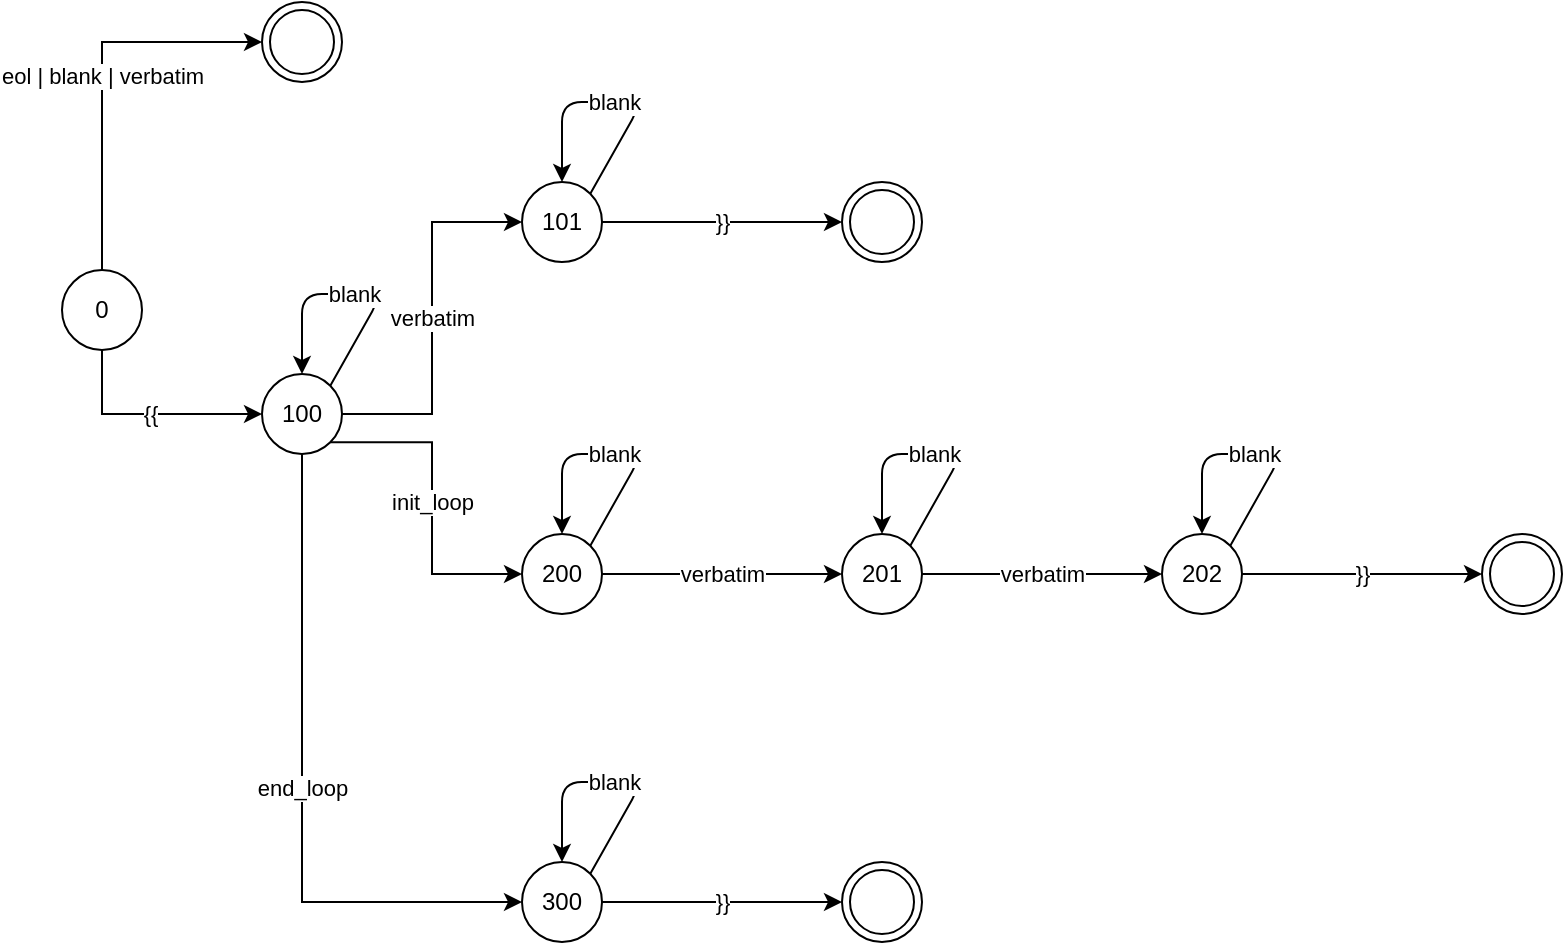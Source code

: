 <mxfile version="12.1.9" type="device" pages="1"><diagram name="Page-1" id="42789a77-a242-8287-6e28-9cd8cfd52e62"><mxGraphModel dx="1563" dy="619" grid="1" gridSize="10" guides="1" tooltips="1" connect="1" arrows="1" fold="1" page="1" pageScale="1" pageWidth="1100" pageHeight="850" background="#ffffff" math="0" shadow="0"><root><mxCell id="0"/><mxCell id="1" parent="0"/><mxCell id="oApYuQW0QhjmxeazyKxI-6" value="eol | blank | verbatim" style="edgeStyle=orthogonalEdgeStyle;rounded=0;orthogonalLoop=1;jettySize=auto;html=1;exitX=0.5;exitY=0;exitDx=0;exitDy=0;entryX=0;entryY=0.5;entryDx=0;entryDy=0;" edge="1" parent="1" source="oApYuQW0QhjmxeazyKxI-1" target="oApYuQW0QhjmxeazyKxI-2"><mxGeometry relative="1" as="geometry"/></mxCell><mxCell id="oApYuQW0QhjmxeazyKxI-7" value="{{" style="edgeStyle=orthogonalEdgeStyle;rounded=0;orthogonalLoop=1;jettySize=auto;html=1;exitX=0.5;exitY=1;exitDx=0;exitDy=0;entryX=0;entryY=0.5;entryDx=0;entryDy=0;" edge="1" parent="1" source="oApYuQW0QhjmxeazyKxI-1" target="oApYuQW0QhjmxeazyKxI-3"><mxGeometry relative="1" as="geometry"/></mxCell><mxCell id="oApYuQW0QhjmxeazyKxI-1" value="0" style="ellipse;whiteSpace=wrap;html=1;aspect=fixed;" vertex="1" parent="1"><mxGeometry x="50" y="384" width="40" height="40" as="geometry"/></mxCell><mxCell id="oApYuQW0QhjmxeazyKxI-2" value="" style="ellipse;shape=doubleEllipse;whiteSpace=wrap;html=1;aspect=fixed;" vertex="1" parent="1"><mxGeometry x="150" y="250" width="40" height="40" as="geometry"/></mxCell><mxCell id="oApYuQW0QhjmxeazyKxI-15" value="&lt;div&gt;verbatim&lt;/div&gt;" style="edgeStyle=orthogonalEdgeStyle;rounded=0;orthogonalLoop=1;jettySize=auto;html=1;exitX=1;exitY=0.5;exitDx=0;exitDy=0;entryX=0;entryY=0.5;entryDx=0;entryDy=0;" edge="1" parent="1" source="oApYuQW0QhjmxeazyKxI-3" target="oApYuQW0QhjmxeazyKxI-11"><mxGeometry relative="1" as="geometry"/></mxCell><mxCell id="oApYuQW0QhjmxeazyKxI-16" value="init_loop" style="edgeStyle=orthogonalEdgeStyle;rounded=0;orthogonalLoop=1;jettySize=auto;html=1;exitX=1;exitY=1;exitDx=0;exitDy=0;entryX=0;entryY=0.5;entryDx=0;entryDy=0;" edge="1" parent="1" source="oApYuQW0QhjmxeazyKxI-3" target="oApYuQW0QhjmxeazyKxI-13"><mxGeometry relative="1" as="geometry"/></mxCell><mxCell id="oApYuQW0QhjmxeazyKxI-34" value="&lt;div&gt;end_loop&lt;/div&gt;" style="edgeStyle=orthogonalEdgeStyle;rounded=0;orthogonalLoop=1;jettySize=auto;html=1;exitX=0.5;exitY=1;exitDx=0;exitDy=0;entryX=0;entryY=0.5;entryDx=0;entryDy=0;" edge="1" parent="1" source="oApYuQW0QhjmxeazyKxI-3" target="oApYuQW0QhjmxeazyKxI-32"><mxGeometry relative="1" as="geometry"/></mxCell><mxCell id="oApYuQW0QhjmxeazyKxI-3" value="100" style="ellipse;whiteSpace=wrap;html=1;aspect=fixed;" vertex="1" parent="1"><mxGeometry x="150" y="436" width="40" height="40" as="geometry"/></mxCell><mxCell id="oApYuQW0QhjmxeazyKxI-10" value="blank" style="endArrow=classic;html=1;exitX=1;exitY=0;exitDx=0;exitDy=0;entryX=0.5;entryY=0;entryDx=0;entryDy=0;" edge="1" parent="1" source="oApYuQW0QhjmxeazyKxI-3" target="oApYuQW0QhjmxeazyKxI-3"><mxGeometry width="50" height="50" relative="1" as="geometry"><mxPoint x="20" y="546" as="sourcePoint"/><mxPoint x="160" y="366" as="targetPoint"/><Array as="points"><mxPoint x="210" y="396"/><mxPoint x="170" y="396"/></Array></mxGeometry></mxCell><mxCell id="oApYuQW0QhjmxeazyKxI-31" value="}}" style="edgeStyle=orthogonalEdgeStyle;rounded=0;orthogonalLoop=1;jettySize=auto;html=1;exitX=1;exitY=0.5;exitDx=0;exitDy=0;" edge="1" parent="1" source="oApYuQW0QhjmxeazyKxI-11" target="oApYuQW0QhjmxeazyKxI-30"><mxGeometry relative="1" as="geometry"/></mxCell><mxCell id="oApYuQW0QhjmxeazyKxI-11" value="101" style="ellipse;whiteSpace=wrap;html=1;aspect=fixed;" vertex="1" parent="1"><mxGeometry x="280" y="340" width="40" height="40" as="geometry"/></mxCell><mxCell id="oApYuQW0QhjmxeazyKxI-12" value="blank" style="endArrow=classic;html=1;exitX=1;exitY=0;exitDx=0;exitDy=0;entryX=0.5;entryY=0;entryDx=0;entryDy=0;" edge="1" parent="1" source="oApYuQW0QhjmxeazyKxI-11" target="oApYuQW0QhjmxeazyKxI-11"><mxGeometry width="50" height="50" relative="1" as="geometry"><mxPoint x="150" y="450" as="sourcePoint"/><mxPoint x="290" y="270" as="targetPoint"/><Array as="points"><mxPoint x="340" y="300"/><mxPoint x="300" y="300"/></Array></mxGeometry></mxCell><mxCell id="oApYuQW0QhjmxeazyKxI-23" value="verbatim" style="edgeStyle=orthogonalEdgeStyle;rounded=0;orthogonalLoop=1;jettySize=auto;html=1;exitX=1;exitY=0.5;exitDx=0;exitDy=0;entryX=0;entryY=0.5;entryDx=0;entryDy=0;" edge="1" parent="1" source="oApYuQW0QhjmxeazyKxI-13" target="oApYuQW0QhjmxeazyKxI-19"><mxGeometry relative="1" as="geometry"/></mxCell><mxCell id="oApYuQW0QhjmxeazyKxI-13" value="200" style="ellipse;whiteSpace=wrap;html=1;aspect=fixed;" vertex="1" parent="1"><mxGeometry x="280" y="516" width="40" height="40" as="geometry"/></mxCell><mxCell id="oApYuQW0QhjmxeazyKxI-14" value="blank" style="endArrow=classic;html=1;exitX=1;exitY=0;exitDx=0;exitDy=0;entryX=0.5;entryY=0;entryDx=0;entryDy=0;" edge="1" parent="1" source="oApYuQW0QhjmxeazyKxI-13" target="oApYuQW0QhjmxeazyKxI-13"><mxGeometry width="50" height="50" relative="1" as="geometry"><mxPoint x="150" y="626" as="sourcePoint"/><mxPoint x="290" y="446" as="targetPoint"/><Array as="points"><mxPoint x="340" y="476"/><mxPoint x="300" y="476"/></Array></mxGeometry></mxCell><mxCell id="oApYuQW0QhjmxeazyKxI-24" value="&lt;div&gt;verbatim&lt;/div&gt;" style="edgeStyle=orthogonalEdgeStyle;rounded=0;orthogonalLoop=1;jettySize=auto;html=1;exitX=1;exitY=0.5;exitDx=0;exitDy=0;entryX=0;entryY=0.5;entryDx=0;entryDy=0;" edge="1" parent="1" source="oApYuQW0QhjmxeazyKxI-19" target="oApYuQW0QhjmxeazyKxI-21"><mxGeometry relative="1" as="geometry"/></mxCell><mxCell id="oApYuQW0QhjmxeazyKxI-19" value="201" style="ellipse;whiteSpace=wrap;html=1;aspect=fixed;" vertex="1" parent="1"><mxGeometry x="440" y="516" width="40" height="40" as="geometry"/></mxCell><mxCell id="oApYuQW0QhjmxeazyKxI-20" value="blank" style="endArrow=classic;html=1;exitX=1;exitY=0;exitDx=0;exitDy=0;entryX=0.5;entryY=0;entryDx=0;entryDy=0;" edge="1" parent="1" source="oApYuQW0QhjmxeazyKxI-19" target="oApYuQW0QhjmxeazyKxI-19"><mxGeometry width="50" height="50" relative="1" as="geometry"><mxPoint x="310" y="626" as="sourcePoint"/><mxPoint x="450" y="446" as="targetPoint"/><Array as="points"><mxPoint x="500" y="476"/><mxPoint x="460" y="476"/></Array></mxGeometry></mxCell><mxCell id="oApYuQW0QhjmxeazyKxI-27" value="}}" style="edgeStyle=orthogonalEdgeStyle;rounded=0;orthogonalLoop=1;jettySize=auto;html=1;exitX=1;exitY=0.5;exitDx=0;exitDy=0;entryX=0;entryY=0.5;entryDx=0;entryDy=0;" edge="1" parent="1" source="oApYuQW0QhjmxeazyKxI-21" target="oApYuQW0QhjmxeazyKxI-26"><mxGeometry relative="1" as="geometry"/></mxCell><mxCell id="oApYuQW0QhjmxeazyKxI-21" value="202" style="ellipse;whiteSpace=wrap;html=1;aspect=fixed;" vertex="1" parent="1"><mxGeometry x="600" y="516" width="40" height="40" as="geometry"/></mxCell><mxCell id="oApYuQW0QhjmxeazyKxI-22" value="blank" style="endArrow=classic;html=1;exitX=1;exitY=0;exitDx=0;exitDy=0;entryX=0.5;entryY=0;entryDx=0;entryDy=0;" edge="1" parent="1" source="oApYuQW0QhjmxeazyKxI-21" target="oApYuQW0QhjmxeazyKxI-21"><mxGeometry width="50" height="50" relative="1" as="geometry"><mxPoint x="470" y="626" as="sourcePoint"/><mxPoint x="610" y="446" as="targetPoint"/><Array as="points"><mxPoint x="660" y="476"/><mxPoint x="620" y="476"/></Array></mxGeometry></mxCell><mxCell id="oApYuQW0QhjmxeazyKxI-26" value="" style="ellipse;shape=doubleEllipse;whiteSpace=wrap;html=1;aspect=fixed;" vertex="1" parent="1"><mxGeometry x="760" y="516" width="40" height="40" as="geometry"/></mxCell><mxCell id="oApYuQW0QhjmxeazyKxI-30" value="" style="ellipse;shape=doubleEllipse;whiteSpace=wrap;html=1;aspect=fixed;" vertex="1" parent="1"><mxGeometry x="440" y="340" width="40" height="40" as="geometry"/></mxCell><mxCell id="oApYuQW0QhjmxeazyKxI-36" value="}}" style="edgeStyle=orthogonalEdgeStyle;rounded=0;orthogonalLoop=1;jettySize=auto;html=1;exitX=1;exitY=0.5;exitDx=0;exitDy=0;entryX=0;entryY=0.5;entryDx=0;entryDy=0;" edge="1" parent="1" source="oApYuQW0QhjmxeazyKxI-32" target="oApYuQW0QhjmxeazyKxI-35"><mxGeometry relative="1" as="geometry"/></mxCell><mxCell id="oApYuQW0QhjmxeazyKxI-32" value="300" style="ellipse;whiteSpace=wrap;html=1;aspect=fixed;" vertex="1" parent="1"><mxGeometry x="280" y="680" width="40" height="40" as="geometry"/></mxCell><mxCell id="oApYuQW0QhjmxeazyKxI-33" value="blank" style="endArrow=classic;html=1;exitX=1;exitY=0;exitDx=0;exitDy=0;entryX=0.5;entryY=0;entryDx=0;entryDy=0;" edge="1" parent="1" source="oApYuQW0QhjmxeazyKxI-32" target="oApYuQW0QhjmxeazyKxI-32"><mxGeometry width="50" height="50" relative="1" as="geometry"><mxPoint x="150" y="790" as="sourcePoint"/><mxPoint x="290" y="610" as="targetPoint"/><Array as="points"><mxPoint x="340" y="640"/><mxPoint x="300" y="640"/></Array></mxGeometry></mxCell><mxCell id="oApYuQW0QhjmxeazyKxI-35" value="" style="ellipse;shape=doubleEllipse;whiteSpace=wrap;html=1;aspect=fixed;" vertex="1" parent="1"><mxGeometry x="440" y="680" width="40" height="40" as="geometry"/></mxCell></root></mxGraphModel></diagram></mxfile>